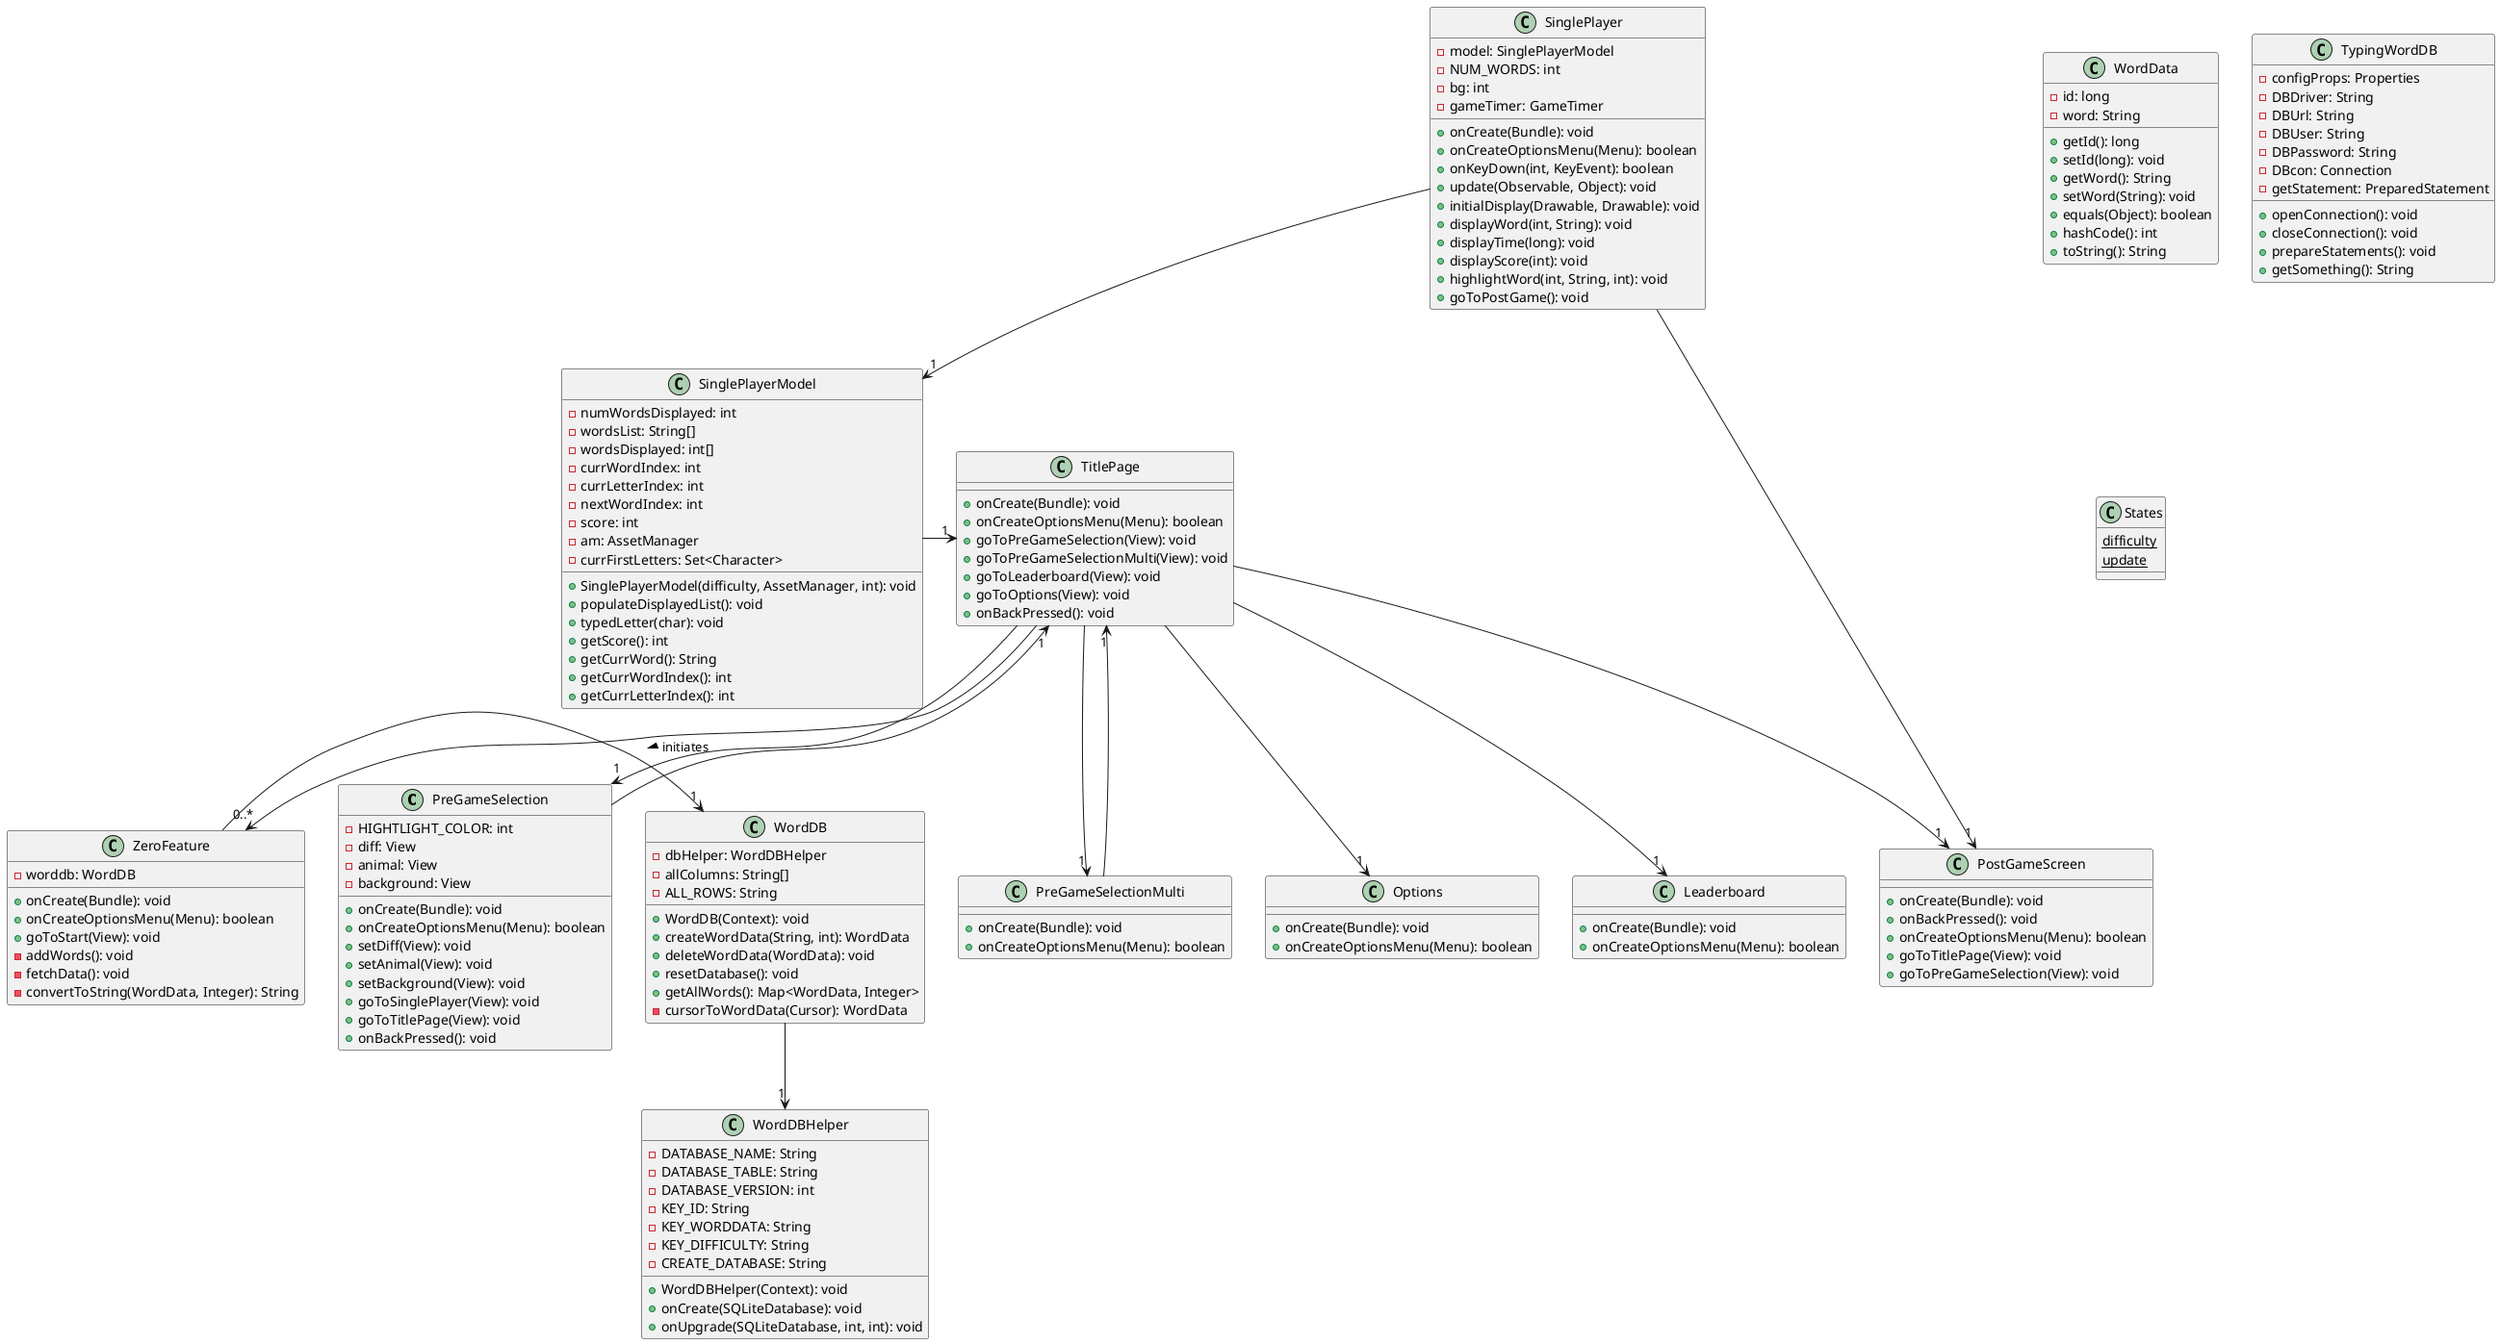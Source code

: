 @startuml

class PreGameSelection {
    - HIGHTLIGHT_COLOR: int
    - diff: View
    - animal: View
    - background: View
    + onCreate(Bundle): void
    + onCreateOptionsMenu(Menu): boolean
    + setDiff(View): void
    + setAnimal(View): void
    + setBackground(View): void
    + goToSinglePlayer(View): void
    + goToTitlePage(View): void
    + onBackPressed(): void
}

class PreGameSelectionMulti {
    + onCreate(Bundle): void
    + onCreateOptionsMenu(Menu): boolean
}

class SinglePlayerModel {
    - numWordsDisplayed: int
    - wordsList: String[]
    - wordsDisplayed: int[]
    - currWordIndex: int
    - currLetterIndex: int
    - nextWordIndex: int
    - score: int
    - am: AssetManager
    - currFirstLetters: Set<Character>
    + SinglePlayerModel(difficulty, AssetManager, int): void
    + populateDisplayedList(): void
    + typedLetter(char): void
    + getScore(): int
    + getCurrWord(): String
    + getCurrWordIndex(): int
    + getCurrLetterIndex(): int
}

class WordData {
    - id: long
    - word: String
    + getId(): long
    + setId(long): void
    + getWord(): String
    + setWord(String): void
    + equals(Object): boolean
    + hashCode(): int
    + toString(): String
}

class WordDB {
    - dbHelper: WordDBHelper
    - allColumns: String[]
    - ALL_ROWS: String
    + WordDB(Context): void
    + createWordData(String, int): WordData
    + deleteWordData(WordData): void
    + resetDatabase(): void
    + getAllWords(): Map<WordData, Integer>
    - cursorToWordData(Cursor): WordData
}

class WordDBHelper {
    - DATABASE_NAME: String
    - DATABASE_TABLE: String
    - DATABASE_VERSION: int
    - KEY_ID: String
    - KEY_WORDDATA: String
    - KEY_DIFFICULTY: String
    - CREATE_DATABASE: String
    + WordDBHelper(Context): void
    + onCreate(SQLiteDatabase): void
    + onUpgrade(SQLiteDatabase, int, int): void
}

class TypingWordDB {
    - configProps: Properties
    - DBDriver: String
    - DBUrl: String
    - DBUser: String
    - DBPassword: String
    - DBcon: Connection
    - getStatement: PreparedStatement
    + openConnection(): void
    + closeConnection(): void
    + prepareStatements(): void
    + getSomething(): String
}

class TitlePage {
    + onCreate(Bundle): void
    + onCreateOptionsMenu(Menu): boolean
    + goToPreGameSelection(View): void
    + goToPreGameSelectionMulti(View): void
    + goToLeaderboard(View): void
    + goToOptions(View): void
    + onBackPressed(): void
}

class PostGameScreen {
    + onCreate(Bundle): void
    + onBackPressed(): void
    + onCreateOptionsMenu(Menu): boolean
    + goToTitlePage(View): void
    + goToPreGameSelection(View): void
}

class ZeroFeature {
    - worddb: WordDB
    + onCreate(Bundle): void
    + onCreateOptionsMenu(Menu): boolean
    + goToStart(View): void
    - addWords(): void
    - fetchData(): void
    - convertToString(WordData, Integer): String
}

class Options {
    + onCreate(Bundle): void
    + onCreateOptionsMenu(Menu): boolean
}

class Leaderboard {
    + onCreate(Bundle): void
    + onCreateOptionsMenu(Menu): boolean
}

class SinglePlayer {
    - model: SinglePlayerModel
    - NUM_WORDS: int
    - bg: int
    - gameTimer: GameTimer
    + onCreate(Bundle): void
    + onCreateOptionsMenu(Menu): boolean
    + onKeyDown(int, KeyEvent): boolean
    + update(Observable, Object): void
    + initialDisplay(Drawable, Drawable): void
    + displayWord(int, String): void
    + displayTime(long): void
    + displayScore(int): void
    + highlightWord(int, String, int): void
    + goToPostGame(): void
}

class States {
    {static} difficulty
    {static} update
}

PreGameSelection --> "1" TitlePage
PreGameSelectionMulti --> "1" TitlePage
SinglePlayerModel -right-> "1" TitlePage
WordDB -down-> "1" WordDBHelper
TitlePage --> "1" PreGameSelection
TitlePage --> "1" PreGameSelectionMulti
TitlePage --> "1" PostGameScreen
TitlePage --> "0..*" ZeroFeature : initiates >
ZeroFeature -right-> "1" WordDB
TitlePage --> "1" Options
TitlePage --> "1" Leaderboard
SinglePlayer --> "1" SinglePlayerModel
SinglePlayer --> "1" PostGameScreen

@enduml

